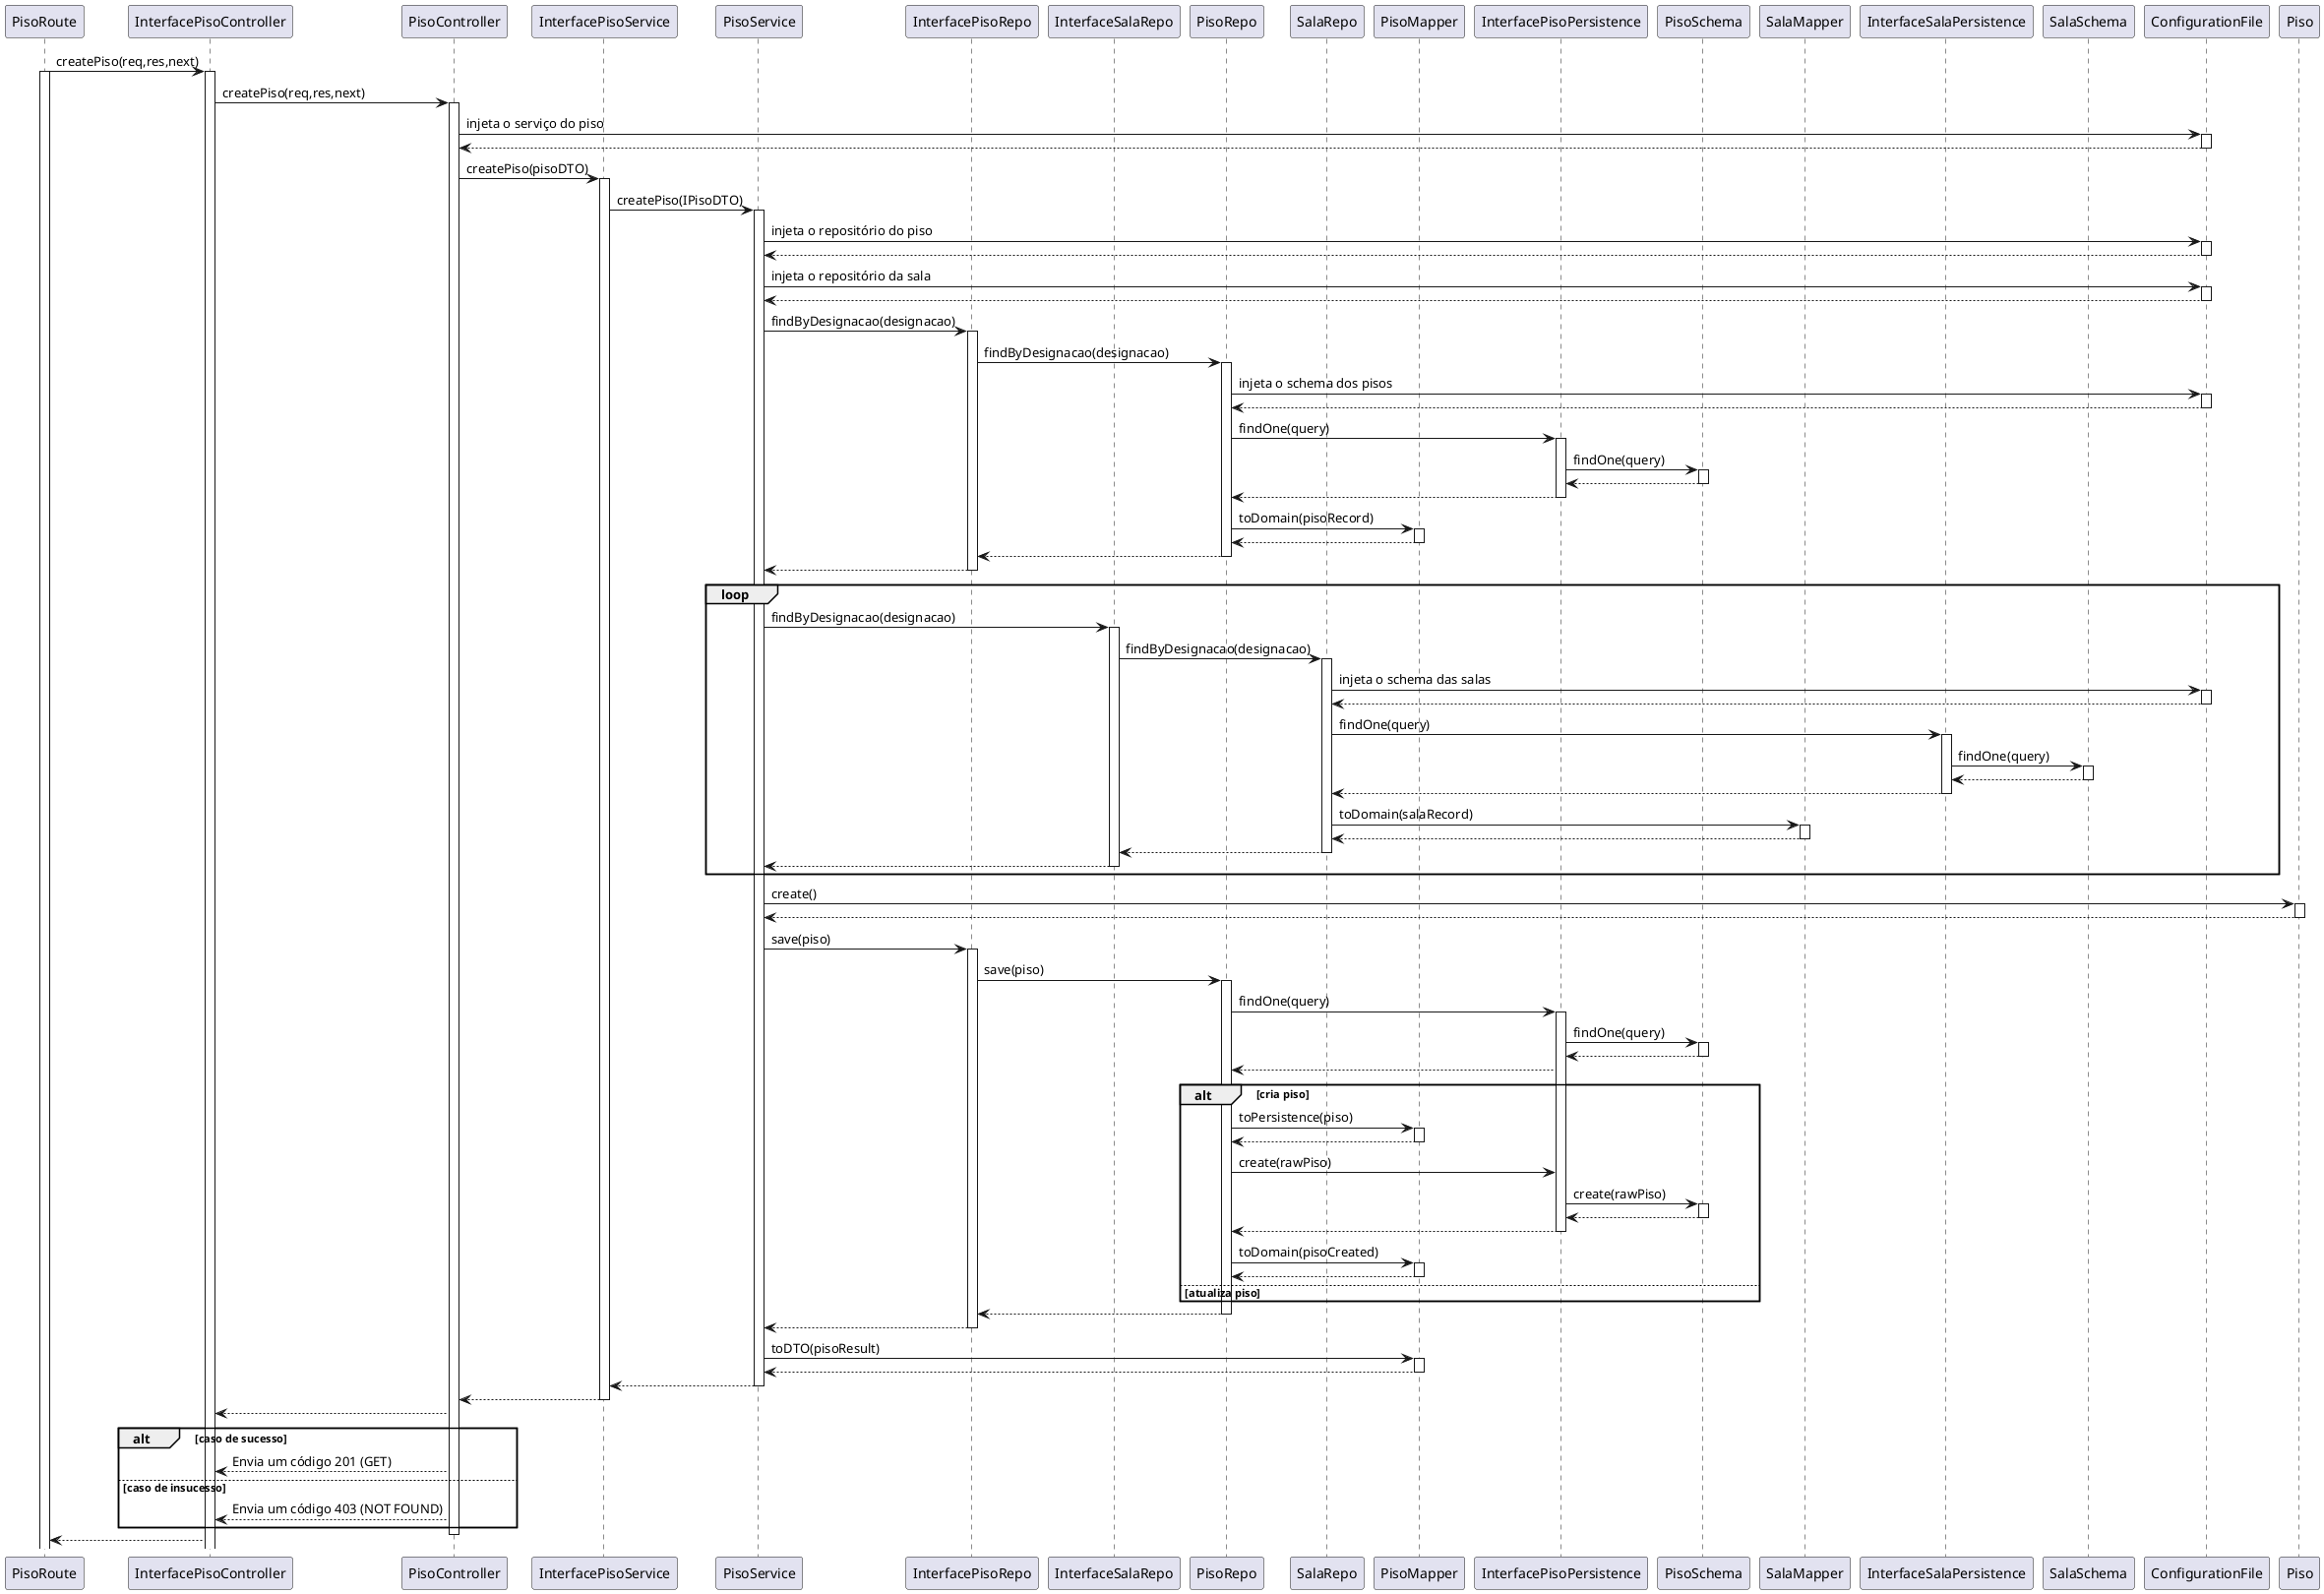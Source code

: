 @startuml sd


participant PisoRoute as route
participant InterfacePisoController as ictrl
participant PisoController as ctrl
participant InterfacePisoService as isvc
participant PisoService as svc
participant InterfacePisoRepo as irepo
participant InterfaceSalaRepo as isrepo
participant PisoRepo as repo
participant SalaRepo as srepo
participant PisoMapper as mapper
participant InterfacePisoPersistence as ischema
participant PisoSchema as schema
participant SalaMapper as smapper
participant InterfaceSalaPersistence as isschema
participant SalaSchema as sschema
participant ConfigurationFile as conf
participant Piso as model


route -> ictrl++ : createPiso(req,res,next)
route++
ictrl -> ctrl : createPiso(req,res,next)
ctrl++
ctrl -> conf : injeta o serviço do piso
conf++
conf --> ctrl
conf--
ctrl -> isvc : createPiso(pisoDTO)
isvc++
isvc -> svc : createPiso(IPisoDTO)
svc++
svc -> conf : injeta o repositório do piso
conf++
conf --> svc
conf--
svc -> conf : injeta o repositório da sala
conf++
conf --> svc
conf--
svc -> irepo : findByDesignacao(designacao)
irepo++
irepo -> repo : findByDesignacao(designacao)
repo++
repo -> conf : injeta o schema dos pisos
conf++
conf --> repo
conf--
repo -> ischema : findOne(query)
ischema++
ischema -> schema : findOne(query)
schema++
schema --> ischema
schema--
ischema --> repo
ischema--
repo -> mapper : toDomain(pisoRecord)
mapper++
mapper --> repo
mapper--
repo--> irepo
repo--
irepo --> svc
irepo--
loop
svc -> isrepo : findByDesignacao(designacao)
isrepo++
isrepo -> srepo : findByDesignacao(designacao)
srepo++
srepo -> conf : injeta o schema das salas
conf++
conf --> srepo
conf--
srepo -> isschema : findOne(query)
isschema++
isschema -> sschema : findOne(query)
sschema++
sschema --> isschema
sschema--
isschema --> srepo
isschema--
srepo -> smapper : toDomain(salaRecord)
smapper++
smapper --> srepo
smapper--
srepo --> isrepo
srepo--
isrepo --> svc
isrepo--
end
svc -> model : create()
model++
model --> svc
model--
svc -> irepo: save(piso)
irepo++
irepo -> repo :save(piso)
repo++
repo -> ischema : findOne(query)
ischema++
ischema -> schema : findOne(query)
schema++
schema --> ischema
schema--
ischema --> repo
alt cria piso
repo -> mapper : toPersistence(piso)
mapper++
mapper --> repo
mapper--
repo -> ischema : create(rawPiso)
ischema -> schema : create(rawPiso)
schema++
schema --> ischema
schema--
ischema --> repo
ischema--
repo -> mapper : toDomain(pisoCreated)
mapper++
mapper --> repo
mapper--
else atualiza piso
end
repo --> irepo
repo--
irepo --> svc
irepo--
svc -> mapper : toDTO(pisoResult)
mapper++
mapper --> svc
mapper--
svc --> isvc 
svc--
isvc --> ctrl
isvc--
ctrl --> ictrl
alt caso de sucesso
    ctrl --> ictrl : Envia um código 201 (GET)
else caso de insucesso
    ctrl --> ictrl : Envia um código 403 (NOT FOUND)
end
ctrl--
ictrl --> route
